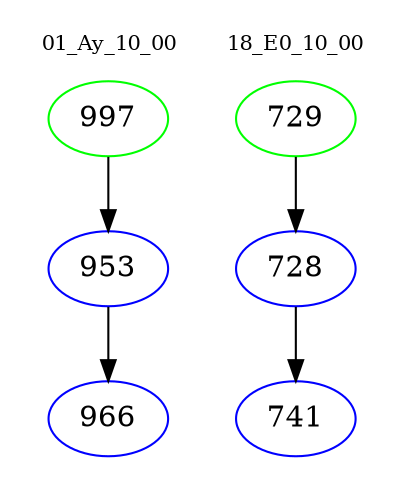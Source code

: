 digraph{
subgraph cluster_0 {
color = white
label = "01_Ay_10_00";
fontsize=10;
T0_997 [label="997", color="green"]
T0_997 -> T0_953 [color="black"]
T0_953 [label="953", color="blue"]
T0_953 -> T0_966 [color="black"]
T0_966 [label="966", color="blue"]
}
subgraph cluster_1 {
color = white
label = "18_E0_10_00";
fontsize=10;
T1_729 [label="729", color="green"]
T1_729 -> T1_728 [color="black"]
T1_728 [label="728", color="blue"]
T1_728 -> T1_741 [color="black"]
T1_741 [label="741", color="blue"]
}
}
